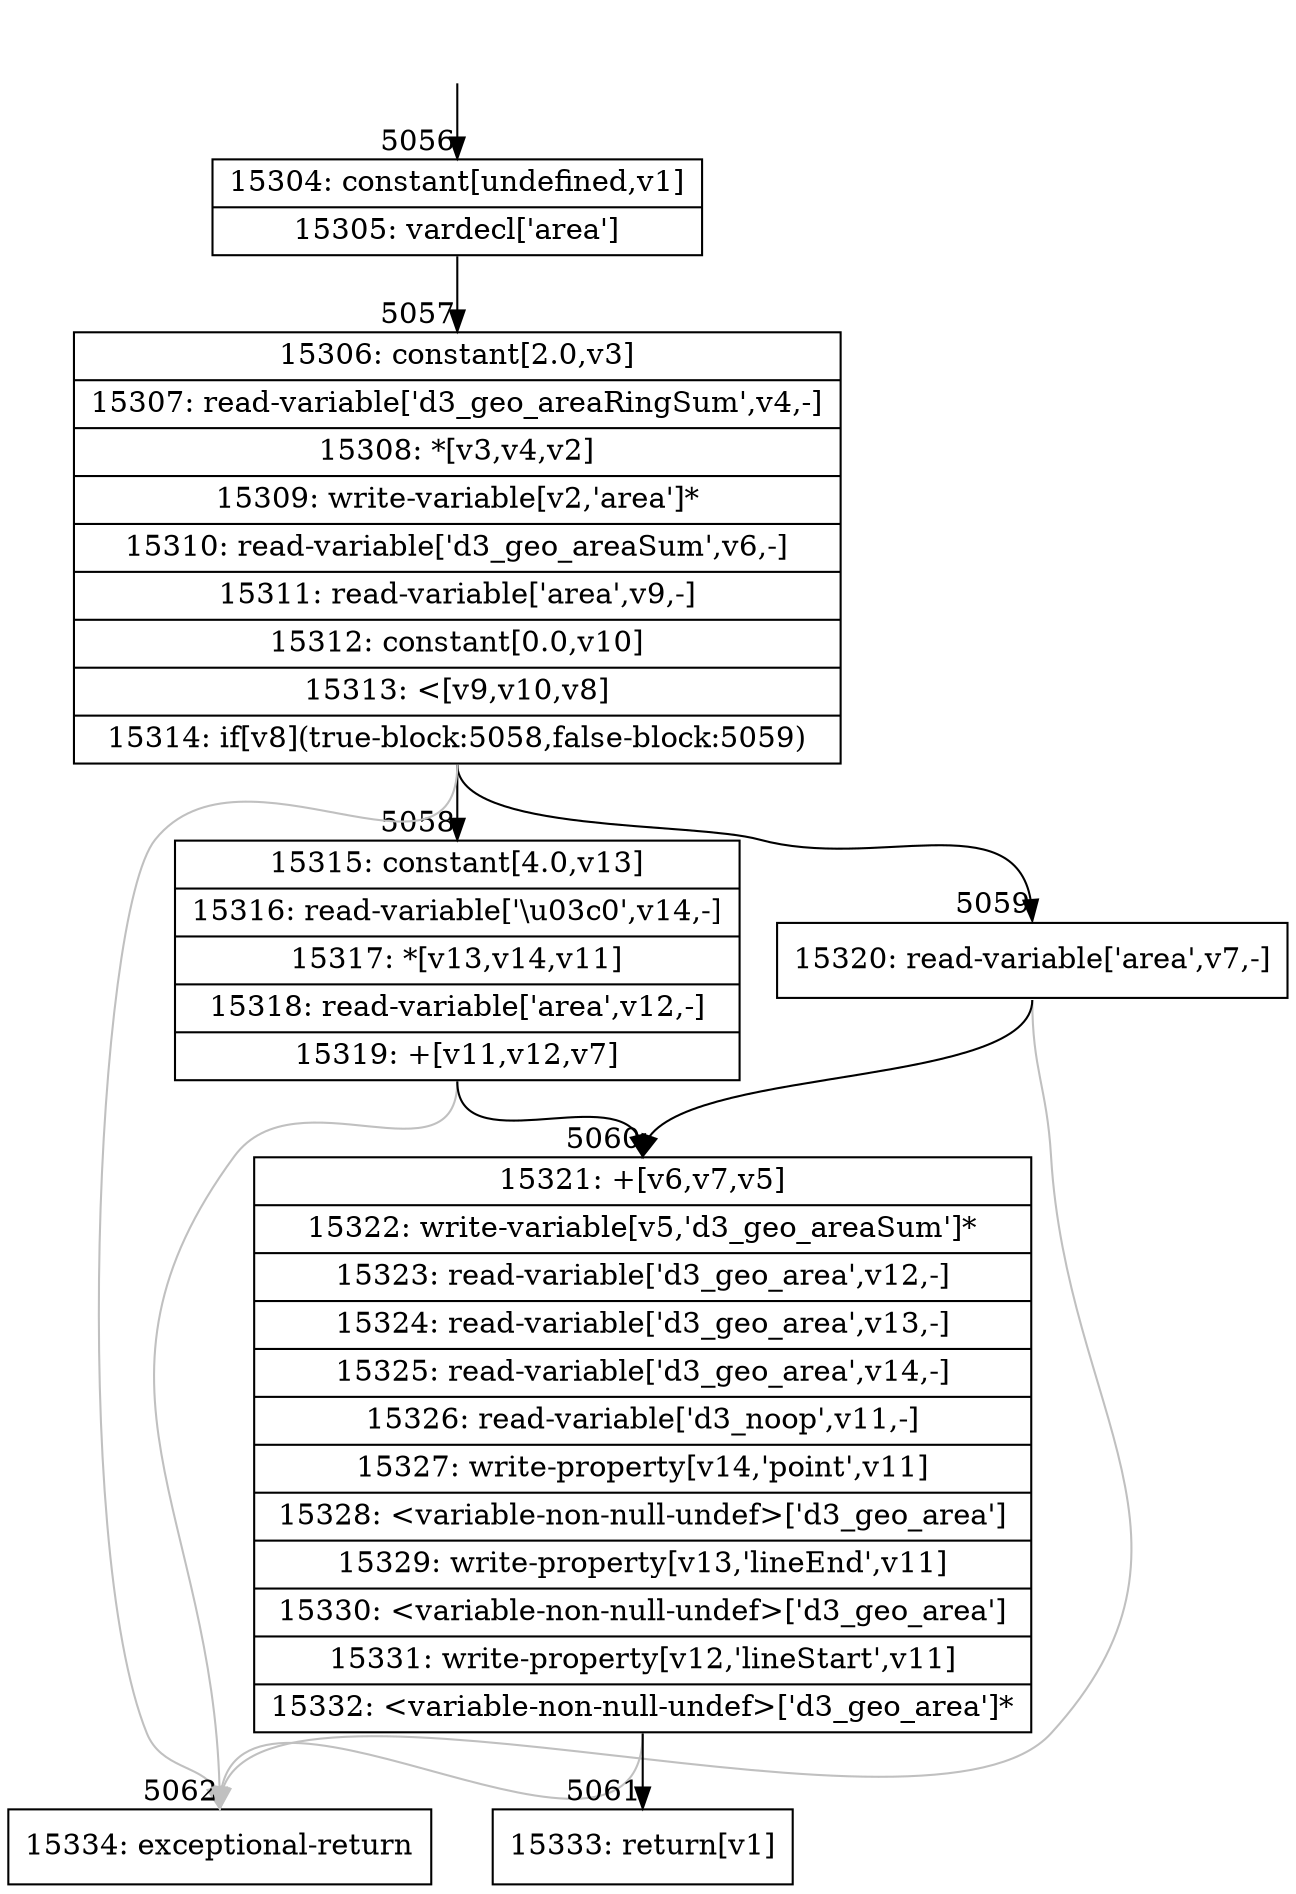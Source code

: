 digraph {
rankdir="TD"
BB_entry484[shape=none,label=""];
BB_entry484 -> BB5056 [tailport=s, headport=n, headlabel="    5056"]
BB5056 [shape=record label="{15304: constant[undefined,v1]|15305: vardecl['area']}" ] 
BB5056 -> BB5057 [tailport=s, headport=n, headlabel="      5057"]
BB5057 [shape=record label="{15306: constant[2.0,v3]|15307: read-variable['d3_geo_areaRingSum',v4,-]|15308: *[v3,v4,v2]|15309: write-variable[v2,'area']*|15310: read-variable['d3_geo_areaSum',v6,-]|15311: read-variable['area',v9,-]|15312: constant[0.0,v10]|15313: \<[v9,v10,v8]|15314: if[v8](true-block:5058,false-block:5059)}" ] 
BB5057 -> BB5058 [tailport=s, headport=n, headlabel="      5058"]
BB5057 -> BB5059 [tailport=s, headport=n, headlabel="      5059"]
BB5057 -> BB5062 [tailport=s, headport=n, color=gray, headlabel="      5062"]
BB5058 [shape=record label="{15315: constant[4.0,v13]|15316: read-variable['\\u03c0',v14,-]|15317: *[v13,v14,v11]|15318: read-variable['area',v12,-]|15319: +[v11,v12,v7]}" ] 
BB5058 -> BB5060 [tailport=s, headport=n, headlabel="      5060"]
BB5058 -> BB5062 [tailport=s, headport=n, color=gray]
BB5059 [shape=record label="{15320: read-variable['area',v7,-]}" ] 
BB5059 -> BB5060 [tailport=s, headport=n]
BB5059 -> BB5062 [tailport=s, headport=n, color=gray]
BB5060 [shape=record label="{15321: +[v6,v7,v5]|15322: write-variable[v5,'d3_geo_areaSum']*|15323: read-variable['d3_geo_area',v12,-]|15324: read-variable['d3_geo_area',v13,-]|15325: read-variable['d3_geo_area',v14,-]|15326: read-variable['d3_noop',v11,-]|15327: write-property[v14,'point',v11]|15328: \<variable-non-null-undef\>['d3_geo_area']|15329: write-property[v13,'lineEnd',v11]|15330: \<variable-non-null-undef\>['d3_geo_area']|15331: write-property[v12,'lineStart',v11]|15332: \<variable-non-null-undef\>['d3_geo_area']*}" ] 
BB5060 -> BB5061 [tailport=s, headport=n, headlabel="      5061"]
BB5060 -> BB5062 [tailport=s, headport=n, color=gray]
BB5061 [shape=record label="{15333: return[v1]}" ] 
BB5062 [shape=record label="{15334: exceptional-return}" ] 
//#$~ 2949
}
